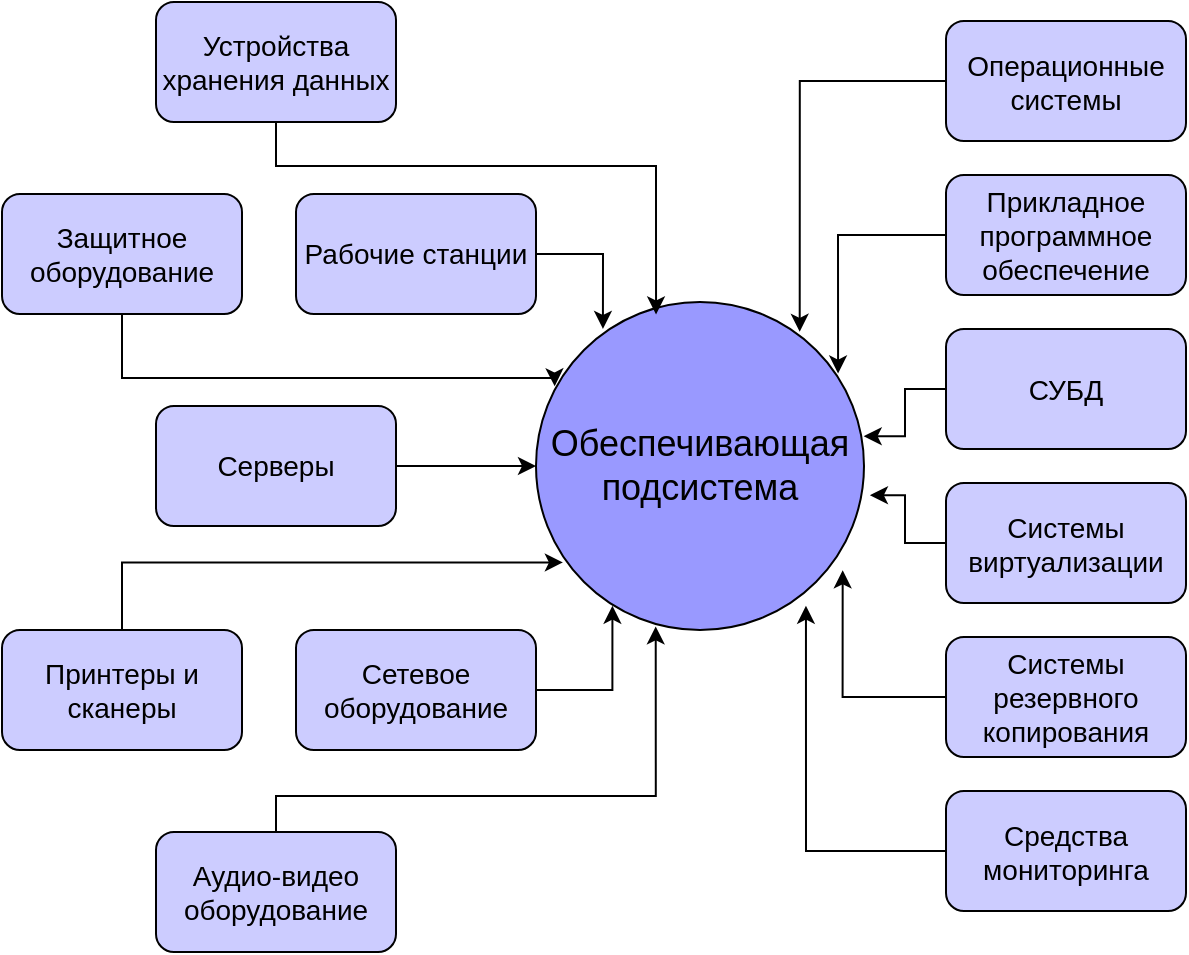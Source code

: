 <mxfile version="21.2.9" type="github">
  <diagram name="Страница 1" id="uiNzvyWxoUxAhvIsucWk">
    <mxGraphModel dx="1290" dy="549" grid="0" gridSize="10" guides="1" tooltips="1" connect="1" arrows="1" fold="1" page="0" pageScale="1" pageWidth="827" pageHeight="1169" math="0" shadow="0">
      <root>
        <mxCell id="0" />
        <mxCell id="1" parent="0" />
        <mxCell id="FDfklgnkW14wEK2qq6nn-30" value="&lt;font style=&quot;font-size: 18px;&quot;&gt;Обеспечивающая подсистема&lt;/font&gt;" style="ellipse;whiteSpace=wrap;html=1;aspect=fixed;fillColor=#9999FF;" vertex="1" parent="1">
          <mxGeometry x="591" y="278" width="164" height="164" as="geometry" />
        </mxCell>
        <mxCell id="FDfklgnkW14wEK2qq6nn-49" style="edgeStyle=orthogonalEdgeStyle;rounded=0;orthogonalLoop=1;jettySize=auto;html=1;exitX=1;exitY=0.5;exitDx=0;exitDy=0;entryX=0;entryY=0.5;entryDx=0;entryDy=0;" edge="1" parent="1" source="FDfklgnkW14wEK2qq6nn-31" target="FDfklgnkW14wEK2qq6nn-30">
          <mxGeometry relative="1" as="geometry" />
        </mxCell>
        <mxCell id="FDfklgnkW14wEK2qq6nn-31" value="&lt;font style=&quot;font-size: 14px;&quot;&gt;Серверы&lt;/font&gt;" style="rounded=1;whiteSpace=wrap;html=1;fillColor=#CCCCFF;" vertex="1" parent="1">
          <mxGeometry x="401" y="330" width="120" height="60" as="geometry" />
        </mxCell>
        <mxCell id="FDfklgnkW14wEK2qq6nn-48" style="edgeStyle=orthogonalEdgeStyle;rounded=0;orthogonalLoop=1;jettySize=auto;html=1;exitX=1;exitY=0.5;exitDx=0;exitDy=0;entryX=0.204;entryY=0.082;entryDx=0;entryDy=0;entryPerimeter=0;" edge="1" parent="1" source="FDfklgnkW14wEK2qq6nn-32" target="FDfklgnkW14wEK2qq6nn-30">
          <mxGeometry relative="1" as="geometry" />
        </mxCell>
        <mxCell id="FDfklgnkW14wEK2qq6nn-32" value="&lt;font style=&quot;font-size: 14px;&quot;&gt;Рабочие станции&lt;/font&gt;" style="rounded=1;whiteSpace=wrap;html=1;fillColor=#CCCCFF;" vertex="1" parent="1">
          <mxGeometry x="471" y="224" width="120" height="60" as="geometry" />
        </mxCell>
        <mxCell id="FDfklgnkW14wEK2qq6nn-53" style="edgeStyle=orthogonalEdgeStyle;rounded=0;orthogonalLoop=1;jettySize=auto;html=1;exitX=0.5;exitY=0;exitDx=0;exitDy=0;entryX=0.082;entryY=0.794;entryDx=0;entryDy=0;entryPerimeter=0;" edge="1" parent="1" source="FDfklgnkW14wEK2qq6nn-34" target="FDfklgnkW14wEK2qq6nn-30">
          <mxGeometry relative="1" as="geometry" />
        </mxCell>
        <mxCell id="FDfklgnkW14wEK2qq6nn-34" value="&lt;font style=&quot;font-size: 14px;&quot;&gt;Принтеры и сканеры&lt;/font&gt;" style="rounded=1;whiteSpace=wrap;html=1;fillColor=#CCCCFF;" vertex="1" parent="1">
          <mxGeometry x="324" y="442" width="120" height="60" as="geometry" />
        </mxCell>
        <mxCell id="FDfklgnkW14wEK2qq6nn-47" style="edgeStyle=orthogonalEdgeStyle;rounded=0;orthogonalLoop=1;jettySize=auto;html=1;exitX=1;exitY=0.5;exitDx=0;exitDy=0;entryX=0.233;entryY=0.926;entryDx=0;entryDy=0;entryPerimeter=0;" edge="1" parent="1" source="FDfklgnkW14wEK2qq6nn-35" target="FDfklgnkW14wEK2qq6nn-30">
          <mxGeometry relative="1" as="geometry" />
        </mxCell>
        <mxCell id="FDfklgnkW14wEK2qq6nn-35" value="&lt;font style=&quot;font-size: 14px;&quot;&gt;Сетевое оборудование&lt;/font&gt;" style="rounded=1;whiteSpace=wrap;html=1;fillColor=#CCCCFF;" vertex="1" parent="1">
          <mxGeometry x="471" y="442" width="120" height="60" as="geometry" />
        </mxCell>
        <mxCell id="FDfklgnkW14wEK2qq6nn-50" style="edgeStyle=orthogonalEdgeStyle;rounded=0;orthogonalLoop=1;jettySize=auto;html=1;exitX=0.5;exitY=1;exitDx=0;exitDy=0;entryX=0.366;entryY=0.038;entryDx=0;entryDy=0;entryPerimeter=0;" edge="1" parent="1" source="FDfklgnkW14wEK2qq6nn-37" target="FDfklgnkW14wEK2qq6nn-30">
          <mxGeometry relative="1" as="geometry">
            <Array as="points">
              <mxPoint x="461" y="210" />
              <mxPoint x="651" y="210" />
            </Array>
          </mxGeometry>
        </mxCell>
        <mxCell id="FDfklgnkW14wEK2qq6nn-37" value="&lt;font style=&quot;font-size: 14px;&quot;&gt;Устройства хранения данных&lt;/font&gt;" style="rounded=1;whiteSpace=wrap;html=1;fillColor=#CCCCFF;" vertex="1" parent="1">
          <mxGeometry x="401" y="128" width="120" height="60" as="geometry" />
        </mxCell>
        <mxCell id="FDfklgnkW14wEK2qq6nn-51" style="edgeStyle=orthogonalEdgeStyle;rounded=0;orthogonalLoop=1;jettySize=auto;html=1;exitX=0.5;exitY=0;exitDx=0;exitDy=0;entryX=0.365;entryY=0.989;entryDx=0;entryDy=0;entryPerimeter=0;" edge="1" parent="1" source="FDfklgnkW14wEK2qq6nn-38" target="FDfklgnkW14wEK2qq6nn-30">
          <mxGeometry relative="1" as="geometry">
            <Array as="points">
              <mxPoint x="461" y="525" />
              <mxPoint x="651" y="525" />
            </Array>
          </mxGeometry>
        </mxCell>
        <mxCell id="FDfklgnkW14wEK2qq6nn-38" value="&lt;font style=&quot;font-size: 14px;&quot;&gt;Аудио-видео оборудование&lt;/font&gt;" style="rounded=1;whiteSpace=wrap;html=1;fillColor=#CCCCFF;" vertex="1" parent="1">
          <mxGeometry x="401" y="543" width="120" height="60" as="geometry" />
        </mxCell>
        <mxCell id="FDfklgnkW14wEK2qq6nn-52" style="edgeStyle=orthogonalEdgeStyle;rounded=0;orthogonalLoop=1;jettySize=auto;html=1;exitX=0.5;exitY=1;exitDx=0;exitDy=0;entryX=0.057;entryY=0.257;entryDx=0;entryDy=0;entryPerimeter=0;" edge="1" parent="1" source="FDfklgnkW14wEK2qq6nn-39" target="FDfklgnkW14wEK2qq6nn-30">
          <mxGeometry relative="1" as="geometry">
            <Array as="points">
              <mxPoint x="384" y="316" />
              <mxPoint x="600" y="316" />
            </Array>
          </mxGeometry>
        </mxCell>
        <mxCell id="FDfklgnkW14wEK2qq6nn-39" value="&lt;font style=&quot;font-size: 14px;&quot;&gt;Защитное оборудование&lt;/font&gt;" style="rounded=1;whiteSpace=wrap;html=1;fillColor=#CCCCFF;" vertex="1" parent="1">
          <mxGeometry x="324" y="224" width="120" height="60" as="geometry" />
        </mxCell>
        <mxCell id="FDfklgnkW14wEK2qq6nn-54" style="edgeStyle=orthogonalEdgeStyle;rounded=0;orthogonalLoop=1;jettySize=auto;html=1;exitX=0;exitY=0.5;exitDx=0;exitDy=0;entryX=0.804;entryY=0.091;entryDx=0;entryDy=0;entryPerimeter=0;" edge="1" parent="1" source="FDfklgnkW14wEK2qq6nn-40" target="FDfklgnkW14wEK2qq6nn-30">
          <mxGeometry relative="1" as="geometry" />
        </mxCell>
        <mxCell id="FDfklgnkW14wEK2qq6nn-40" value="&lt;font style=&quot;font-size: 14px;&quot;&gt;Операционные системы&lt;/font&gt;" style="rounded=1;whiteSpace=wrap;html=1;fillColor=#CCCCFF;" vertex="1" parent="1">
          <mxGeometry x="796" y="137.5" width="120" height="60" as="geometry" />
        </mxCell>
        <mxCell id="FDfklgnkW14wEK2qq6nn-60" style="edgeStyle=orthogonalEdgeStyle;rounded=0;orthogonalLoop=1;jettySize=auto;html=1;exitX=0;exitY=0.5;exitDx=0;exitDy=0;entryX=0.999;entryY=0.409;entryDx=0;entryDy=0;entryPerimeter=0;" edge="1" parent="1" source="FDfklgnkW14wEK2qq6nn-41" target="FDfklgnkW14wEK2qq6nn-30">
          <mxGeometry relative="1" as="geometry" />
        </mxCell>
        <mxCell id="FDfklgnkW14wEK2qq6nn-41" value="&lt;font style=&quot;font-size: 14px;&quot;&gt;СУБД&lt;/font&gt;" style="rounded=1;whiteSpace=wrap;html=1;fillColor=#CCCCFF;" vertex="1" parent="1">
          <mxGeometry x="796" y="291.5" width="120" height="60" as="geometry" />
        </mxCell>
        <mxCell id="FDfklgnkW14wEK2qq6nn-56" style="edgeStyle=orthogonalEdgeStyle;rounded=0;orthogonalLoop=1;jettySize=auto;html=1;exitX=0;exitY=0.5;exitDx=0;exitDy=0;entryX=0.921;entryY=0.218;entryDx=0;entryDy=0;entryPerimeter=0;" edge="1" parent="1" source="FDfklgnkW14wEK2qq6nn-42" target="FDfklgnkW14wEK2qq6nn-30">
          <mxGeometry relative="1" as="geometry" />
        </mxCell>
        <mxCell id="FDfklgnkW14wEK2qq6nn-42" value="&lt;font style=&quot;font-size: 14px;&quot;&gt;Прикладное программное обеспечение&lt;/font&gt;" style="rounded=1;whiteSpace=wrap;html=1;fillColor=#CCCCFF;" vertex="1" parent="1">
          <mxGeometry x="796" y="214.5" width="120" height="60" as="geometry" />
        </mxCell>
        <mxCell id="FDfklgnkW14wEK2qq6nn-58" style="edgeStyle=orthogonalEdgeStyle;rounded=0;orthogonalLoop=1;jettySize=auto;html=1;exitX=0;exitY=0.5;exitDx=0;exitDy=0;entryX=1.018;entryY=0.589;entryDx=0;entryDy=0;entryPerimeter=0;" edge="1" parent="1" source="FDfklgnkW14wEK2qq6nn-43" target="FDfklgnkW14wEK2qq6nn-30">
          <mxGeometry relative="1" as="geometry" />
        </mxCell>
        <mxCell id="FDfklgnkW14wEK2qq6nn-43" value="&lt;font style=&quot;font-size: 14px;&quot;&gt;Системы виртуализации&lt;/font&gt;" style="rounded=1;whiteSpace=wrap;html=1;fillColor=#CCCCFF;" vertex="1" parent="1">
          <mxGeometry x="796" y="368.5" width="120" height="60" as="geometry" />
        </mxCell>
        <mxCell id="FDfklgnkW14wEK2qq6nn-55" style="edgeStyle=orthogonalEdgeStyle;rounded=0;orthogonalLoop=1;jettySize=auto;html=1;exitX=0;exitY=0.5;exitDx=0;exitDy=0;entryX=0.823;entryY=0.926;entryDx=0;entryDy=0;entryPerimeter=0;" edge="1" parent="1" source="FDfklgnkW14wEK2qq6nn-44" target="FDfklgnkW14wEK2qq6nn-30">
          <mxGeometry relative="1" as="geometry" />
        </mxCell>
        <mxCell id="FDfklgnkW14wEK2qq6nn-44" value="&lt;font style=&quot;font-size: 14px;&quot;&gt;Средства мониторинга&lt;/font&gt;" style="rounded=1;whiteSpace=wrap;html=1;fillColor=#CCCCFF;" vertex="1" parent="1">
          <mxGeometry x="796" y="522.5" width="120" height="60" as="geometry" />
        </mxCell>
        <mxCell id="FDfklgnkW14wEK2qq6nn-57" style="edgeStyle=orthogonalEdgeStyle;rounded=0;orthogonalLoop=1;jettySize=auto;html=1;exitX=0;exitY=0.5;exitDx=0;exitDy=0;entryX=0.935;entryY=0.818;entryDx=0;entryDy=0;entryPerimeter=0;" edge="1" parent="1" source="FDfklgnkW14wEK2qq6nn-45" target="FDfklgnkW14wEK2qq6nn-30">
          <mxGeometry relative="1" as="geometry" />
        </mxCell>
        <mxCell id="FDfklgnkW14wEK2qq6nn-45" value="&lt;font style=&quot;font-size: 14px;&quot;&gt;Системы резервного копирования&lt;/font&gt;" style="rounded=1;whiteSpace=wrap;html=1;fillColor=#CCCCFF;" vertex="1" parent="1">
          <mxGeometry x="796" y="445.5" width="120" height="60" as="geometry" />
        </mxCell>
      </root>
    </mxGraphModel>
  </diagram>
</mxfile>
